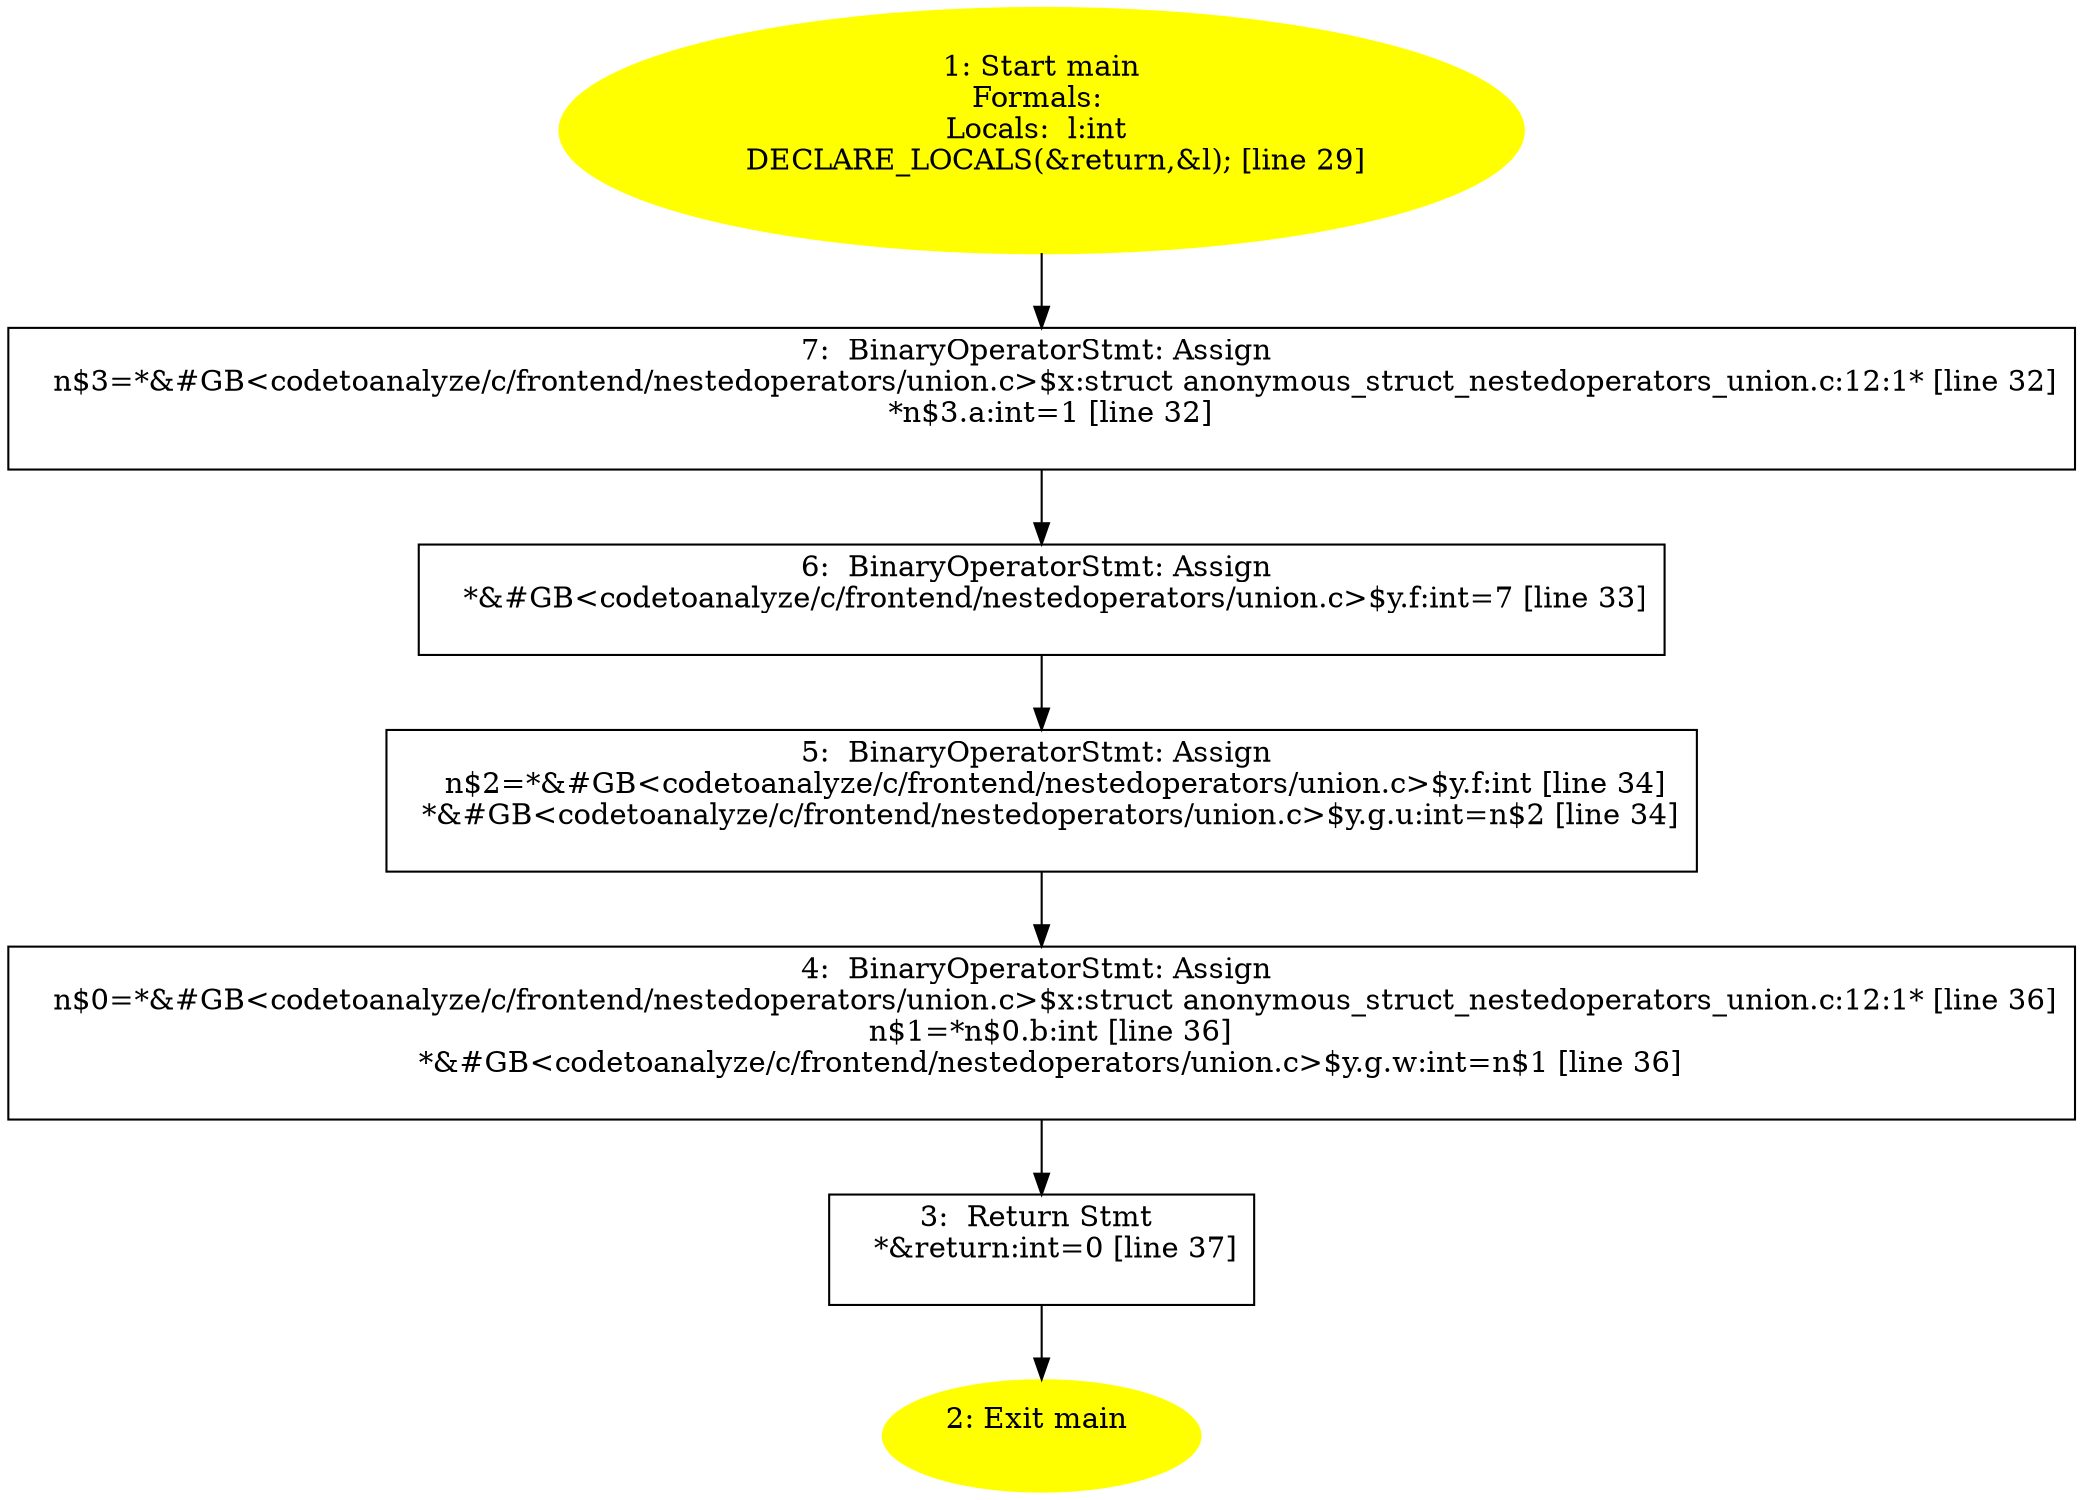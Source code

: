 /* @generated */
digraph iCFG {
"main.fad58de7366495db4650cfefac2fcd61_1" [label="1: Start main\nFormals: \nLocals:  l:int \n   DECLARE_LOCALS(&return,&l); [line 29]\n " color=yellow style=filled]
	

	 "main.fad58de7366495db4650cfefac2fcd61_1" -> "main.fad58de7366495db4650cfefac2fcd61_7" ;
"main.fad58de7366495db4650cfefac2fcd61_2" [label="2: Exit main \n  " color=yellow style=filled]
	

"main.fad58de7366495db4650cfefac2fcd61_3" [label="3:  Return Stmt \n   *&return:int=0 [line 37]\n " shape="box"]
	

	 "main.fad58de7366495db4650cfefac2fcd61_3" -> "main.fad58de7366495db4650cfefac2fcd61_2" ;
"main.fad58de7366495db4650cfefac2fcd61_4" [label="4:  BinaryOperatorStmt: Assign \n   n$0=*&#GB<codetoanalyze/c/frontend/nestedoperators/union.c>$x:struct anonymous_struct_nestedoperators_union.c:12:1* [line 36]\n  n$1=*n$0.b:int [line 36]\n  *&#GB<codetoanalyze/c/frontend/nestedoperators/union.c>$y.g.w:int=n$1 [line 36]\n " shape="box"]
	

	 "main.fad58de7366495db4650cfefac2fcd61_4" -> "main.fad58de7366495db4650cfefac2fcd61_3" ;
"main.fad58de7366495db4650cfefac2fcd61_5" [label="5:  BinaryOperatorStmt: Assign \n   n$2=*&#GB<codetoanalyze/c/frontend/nestedoperators/union.c>$y.f:int [line 34]\n  *&#GB<codetoanalyze/c/frontend/nestedoperators/union.c>$y.g.u:int=n$2 [line 34]\n " shape="box"]
	

	 "main.fad58de7366495db4650cfefac2fcd61_5" -> "main.fad58de7366495db4650cfefac2fcd61_4" ;
"main.fad58de7366495db4650cfefac2fcd61_6" [label="6:  BinaryOperatorStmt: Assign \n   *&#GB<codetoanalyze/c/frontend/nestedoperators/union.c>$y.f:int=7 [line 33]\n " shape="box"]
	

	 "main.fad58de7366495db4650cfefac2fcd61_6" -> "main.fad58de7366495db4650cfefac2fcd61_5" ;
"main.fad58de7366495db4650cfefac2fcd61_7" [label="7:  BinaryOperatorStmt: Assign \n   n$3=*&#GB<codetoanalyze/c/frontend/nestedoperators/union.c>$x:struct anonymous_struct_nestedoperators_union.c:12:1* [line 32]\n  *n$3.a:int=1 [line 32]\n " shape="box"]
	

	 "main.fad58de7366495db4650cfefac2fcd61_7" -> "main.fad58de7366495db4650cfefac2fcd61_6" ;
}
